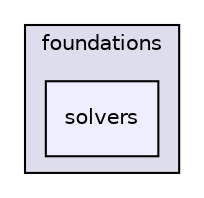 digraph "src/lib/foundations/solvers" {
  compound=true
  node [ fontsize="10", fontname="Helvetica"];
  edge [ labelfontsize="10", labelfontname="Helvetica"];
  subgraph clusterdir_22aca35e3ec12f68aff9c7ff7652d11f {
    graph [ bgcolor="#ddddee", pencolor="black", label="foundations" fontname="Helvetica", fontsize="10", URL="dir_22aca35e3ec12f68aff9c7ff7652d11f.html"]
  dir_94490f264b28ca6cb22fae74c92f5103 [shape=box, label="solvers", style="filled", fillcolor="#eeeeff", pencolor="black", URL="dir_94490f264b28ca6cb22fae74c92f5103.html"];
  }
}
